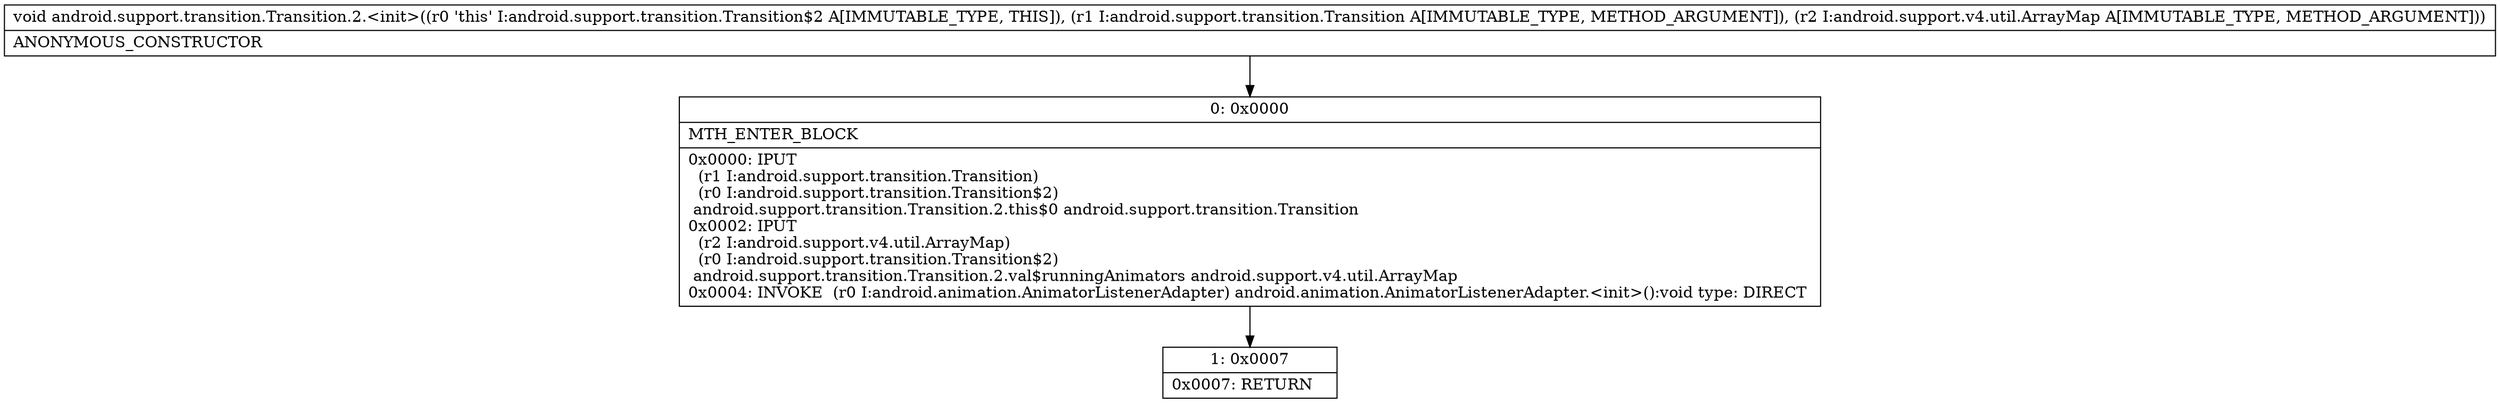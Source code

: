 digraph "CFG forandroid.support.transition.Transition.2.\<init\>(Landroid\/support\/transition\/Transition;Landroid\/support\/v4\/util\/ArrayMap;)V" {
Node_0 [shape=record,label="{0\:\ 0x0000|MTH_ENTER_BLOCK\l|0x0000: IPUT  \l  (r1 I:android.support.transition.Transition)\l  (r0 I:android.support.transition.Transition$2)\l android.support.transition.Transition.2.this$0 android.support.transition.Transition \l0x0002: IPUT  \l  (r2 I:android.support.v4.util.ArrayMap)\l  (r0 I:android.support.transition.Transition$2)\l android.support.transition.Transition.2.val$runningAnimators android.support.v4.util.ArrayMap \l0x0004: INVOKE  (r0 I:android.animation.AnimatorListenerAdapter) android.animation.AnimatorListenerAdapter.\<init\>():void type: DIRECT \l}"];
Node_1 [shape=record,label="{1\:\ 0x0007|0x0007: RETURN   \l}"];
MethodNode[shape=record,label="{void android.support.transition.Transition.2.\<init\>((r0 'this' I:android.support.transition.Transition$2 A[IMMUTABLE_TYPE, THIS]), (r1 I:android.support.transition.Transition A[IMMUTABLE_TYPE, METHOD_ARGUMENT]), (r2 I:android.support.v4.util.ArrayMap A[IMMUTABLE_TYPE, METHOD_ARGUMENT]))  | ANONYMOUS_CONSTRUCTOR\l}"];
MethodNode -> Node_0;
Node_0 -> Node_1;
}

